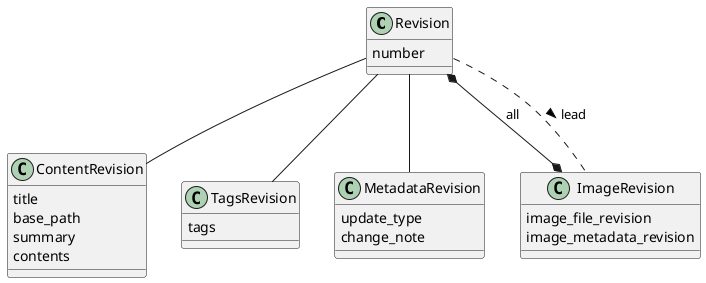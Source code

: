 @startuml
class Revision {
  number
}

class ContentRevision {
  title
  base_path
  summary
  contents
}

class TagsRevision {
  tags
}

class MetadataRevision {
  update_type
  change_note
}

class ImageRevision {
  image_file_revision
  image_metadata_revision
}

Revision -- ContentRevision
Revision -- TagsRevision
Revision -- MetadataRevision
Revision *--* ImageRevision: all
Revision .. ImageRevision: lead >
@enduml
